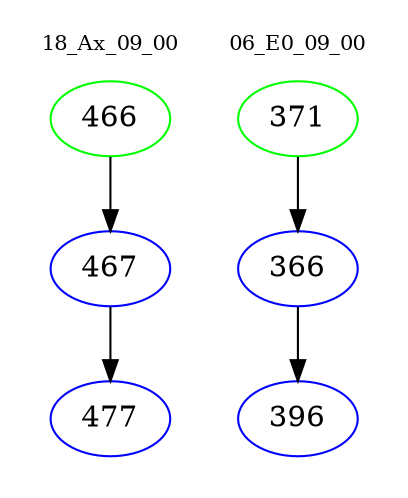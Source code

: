 digraph{
subgraph cluster_0 {
color = white
label = "18_Ax_09_00";
fontsize=10;
T0_466 [label="466", color="green"]
T0_466 -> T0_467 [color="black"]
T0_467 [label="467", color="blue"]
T0_467 -> T0_477 [color="black"]
T0_477 [label="477", color="blue"]
}
subgraph cluster_1 {
color = white
label = "06_E0_09_00";
fontsize=10;
T1_371 [label="371", color="green"]
T1_371 -> T1_366 [color="black"]
T1_366 [label="366", color="blue"]
T1_366 -> T1_396 [color="black"]
T1_396 [label="396", color="blue"]
}
}
